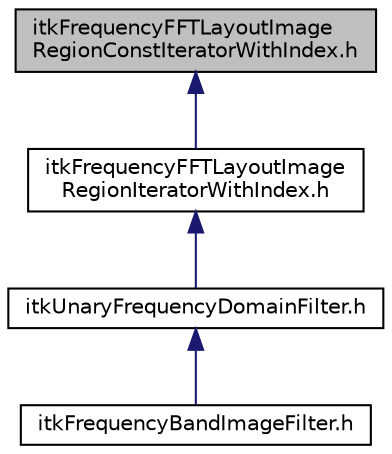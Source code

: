 digraph "itkFrequencyFFTLayoutImageRegionConstIteratorWithIndex.h"
{
 // LATEX_PDF_SIZE
  edge [fontname="Helvetica",fontsize="10",labelfontname="Helvetica",labelfontsize="10"];
  node [fontname="Helvetica",fontsize="10",shape=record];
  Node1 [label="itkFrequencyFFTLayoutImage\lRegionConstIteratorWithIndex.h",height=0.2,width=0.4,color="black", fillcolor="grey75", style="filled", fontcolor="black",tooltip=" "];
  Node1 -> Node2 [dir="back",color="midnightblue",fontsize="10",style="solid",fontname="Helvetica"];
  Node2 [label="itkFrequencyFFTLayoutImage\lRegionIteratorWithIndex.h",height=0.2,width=0.4,color="black", fillcolor="white", style="filled",URL="$itkFrequencyFFTLayoutImageRegionIteratorWithIndex_8h.html",tooltip=" "];
  Node2 -> Node3 [dir="back",color="midnightblue",fontsize="10",style="solid",fontname="Helvetica"];
  Node3 [label="itkUnaryFrequencyDomainFilter.h",height=0.2,width=0.4,color="black", fillcolor="white", style="filled",URL="$itkUnaryFrequencyDomainFilter_8h.html",tooltip=" "];
  Node3 -> Node4 [dir="back",color="midnightblue",fontsize="10",style="solid",fontname="Helvetica"];
  Node4 [label="itkFrequencyBandImageFilter.h",height=0.2,width=0.4,color="black", fillcolor="white", style="filled",URL="$itkFrequencyBandImageFilter_8h.html",tooltip=" "];
}

